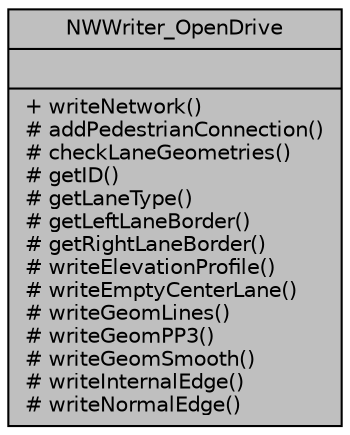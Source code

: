 digraph "NWWriter_OpenDrive"
{
  edge [fontname="Helvetica",fontsize="10",labelfontname="Helvetica",labelfontsize="10"];
  node [fontname="Helvetica",fontsize="10",shape=record];
  Node1 [label="{NWWriter_OpenDrive\n||+ writeNetwork()\l# addPedestrianConnection()\l# checkLaneGeometries()\l# getID()\l# getLaneType()\l# getLeftLaneBorder()\l# getRightLaneBorder()\l# writeElevationProfile()\l# writeEmptyCenterLane()\l# writeGeomLines()\l# writeGeomPP3()\l# writeGeomSmooth()\l# writeInternalEdge()\l# writeNormalEdge()\l}",height=0.2,width=0.4,color="black", fillcolor="grey75", style="filled", fontcolor="black"];
}
